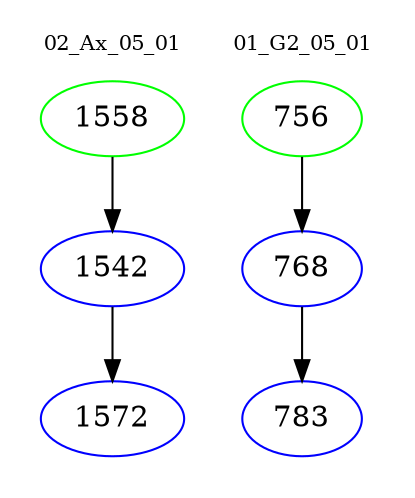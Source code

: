 digraph{
subgraph cluster_0 {
color = white
label = "02_Ax_05_01";
fontsize=10;
T0_1558 [label="1558", color="green"]
T0_1558 -> T0_1542 [color="black"]
T0_1542 [label="1542", color="blue"]
T0_1542 -> T0_1572 [color="black"]
T0_1572 [label="1572", color="blue"]
}
subgraph cluster_1 {
color = white
label = "01_G2_05_01";
fontsize=10;
T1_756 [label="756", color="green"]
T1_756 -> T1_768 [color="black"]
T1_768 [label="768", color="blue"]
T1_768 -> T1_783 [color="black"]
T1_783 [label="783", color="blue"]
}
}
